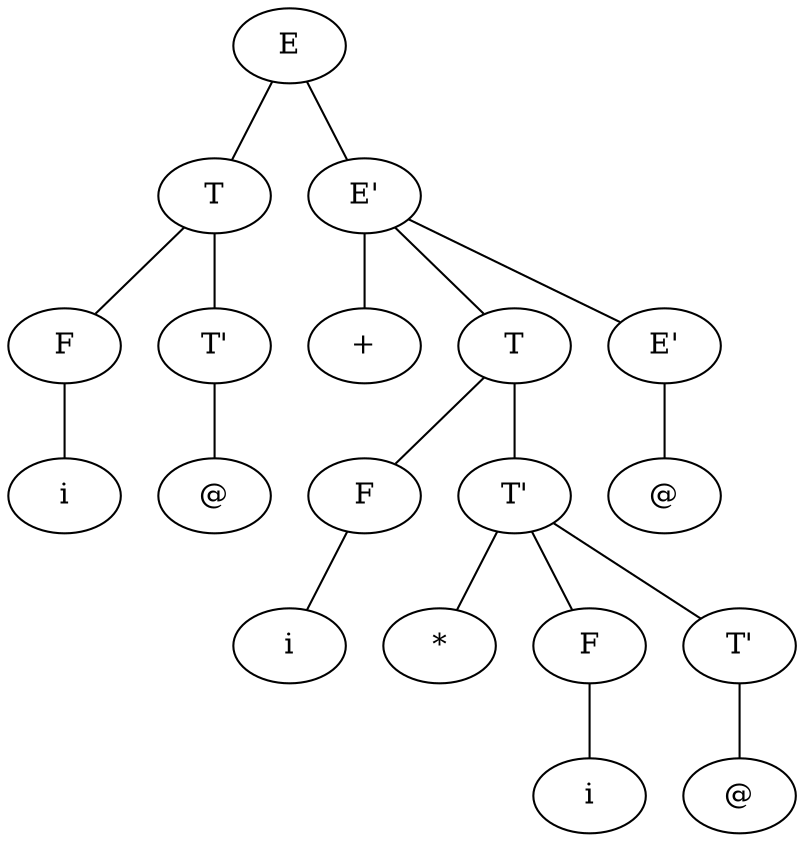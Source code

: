 graph{
1[label="E"];
2[label="T"];
1--2;
3[label="E'"];
1--3;
4[label="F"];
2--4;
5[label="T'"];
2--5;
6[label="+"];
3--6;
7[label="T"];
3--7;
8[label="E'"];
3--8;
9[label="i"];
4--9;
10[label="@"];
5--10;
11[label="F"];
7--11;
12[label="T'"];
7--12;
13[label="@"];
8--13;
14[label="i"];
11--14;
15[label="*"];
12--15;
16[label="F"];
12--16;
17[label="T'"];
12--17;
18[label="i"];
16--18;
19[label="@"];
17--19;
}